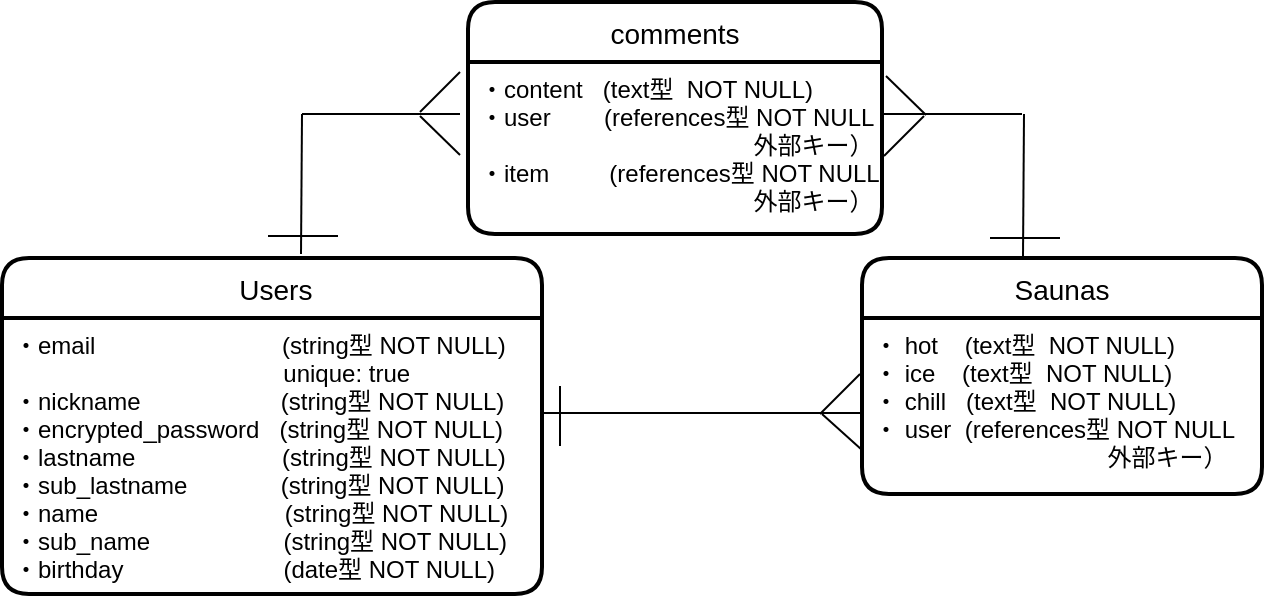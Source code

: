<mxfile>
    <diagram id="Zuprpmree0DB_T71sHAO" name="ページ1">
        <mxGraphModel dx="968" dy="492" grid="1" gridSize="10" guides="1" tooltips="1" connect="1" arrows="1" fold="1" page="1" pageScale="1" pageWidth="827" pageHeight="1169" math="0" shadow="0">
            <root>
                <mxCell id="0"/>
                <mxCell id="1" parent="0"/>
                <mxCell id="2" value=" Users" style="swimlane;childLayout=stackLayout;horizontal=1;startSize=30;horizontalStack=0;rounded=1;fontSize=14;fontStyle=0;strokeWidth=2;resizeParent=0;resizeLast=1;shadow=0;dashed=0;align=center;" vertex="1" parent="1">
                    <mxGeometry x="50" y="162" width="270" height="168" as="geometry"/>
                </mxCell>
                <mxCell id="3" value="・email                            (string型 NOT NULL)&#10; 　　　　　　　　　       unique: true&#10;・nickname                     (string型 NOT NULL)&#10;・encrypted_password   (string型 NOT NULL)&#10;・lastname                      (string型 NOT NULL)&#10;・sub_lastname              (string型 NOT NULL)&#10;・name                            (string型 NOT NULL)&#10;・sub_name                    (string型 NOT NULL)&#10;・birthday                        (date型 NOT NULL)&#10;" style="align=left;strokeColor=none;fillColor=none;spacingLeft=4;fontSize=12;verticalAlign=top;resizable=0;rotatable=0;part=1;" vertex="1" parent="2">
                    <mxGeometry y="30" width="270" height="138" as="geometry"/>
                </mxCell>
                <mxCell id="4" value="comments" style="swimlane;childLayout=stackLayout;horizontal=1;startSize=30;horizontalStack=0;rounded=1;fontSize=14;fontStyle=0;strokeWidth=2;resizeParent=0;resizeLast=1;shadow=0;dashed=0;align=center;" vertex="1" parent="1">
                    <mxGeometry x="283" y="34" width="207" height="116" as="geometry"/>
                </mxCell>
                <mxCell id="5" value="・content   (text型  NOT NULL)&#10;・user        (references型 NOT NULL&#10;                                         外部キー）&#10;・item         (references型 NOT NULL&#10;                                         外部キー）&#10;" style="align=left;strokeColor=none;fillColor=none;spacingLeft=4;fontSize=12;verticalAlign=top;resizable=0;rotatable=0;part=1;" vertex="1" parent="4">
                    <mxGeometry y="30" width="207" height="86" as="geometry"/>
                </mxCell>
                <mxCell id="6" value="Saunas" style="swimlane;childLayout=stackLayout;horizontal=1;startSize=30;horizontalStack=0;rounded=1;fontSize=14;fontStyle=0;strokeWidth=2;resizeParent=0;resizeLast=1;shadow=0;dashed=0;align=center;" vertex="1" parent="1">
                    <mxGeometry x="480" y="162" width="200" height="118" as="geometry"/>
                </mxCell>
                <mxCell id="57" value="" style="endArrow=none;html=1;rounded=0;" edge="1" parent="6">
                    <mxGeometry relative="1" as="geometry">
                        <mxPoint x="-21" y="78" as="sourcePoint"/>
                        <mxPoint x="-1" y="58" as="targetPoint"/>
                        <Array as="points">
                            <mxPoint x="-1" y="58"/>
                        </Array>
                    </mxGeometry>
                </mxCell>
                <mxCell id="58" value="・ hot    (text型  NOT NULL)&#10;・ ice    (text型  NOT NULL)&#10;・ chill   (text型  NOT NULL)&#10;・ user  (references型 NOT NULL&#10;                                   外部キー）" style="align=left;strokeColor=none;fillColor=none;spacingLeft=4;fontSize=12;verticalAlign=top;resizable=0;rotatable=0;part=1;" vertex="1" parent="6">
                    <mxGeometry y="30" width="200" height="88" as="geometry"/>
                </mxCell>
                <mxCell id="59" value="" style="endArrow=none;html=1;rounded=0;entryX=0;entryY=0.75;entryDx=0;entryDy=0;" edge="1" parent="6" target="58">
                    <mxGeometry relative="1" as="geometry">
                        <mxPoint x="-20" y="78" as="sourcePoint"/>
                        <mxPoint x="60" y="168" as="targetPoint"/>
                    </mxGeometry>
                </mxCell>
                <mxCell id="52" value="" style="endArrow=none;html=1;rounded=0;" edge="1" parent="1">
                    <mxGeometry relative="1" as="geometry">
                        <mxPoint x="320" y="239.5" as="sourcePoint"/>
                        <mxPoint x="480" y="239.5" as="targetPoint"/>
                    </mxGeometry>
                </mxCell>
                <mxCell id="53" value="" style="endArrow=none;html=1;rounded=0;" edge="1" parent="1">
                    <mxGeometry relative="1" as="geometry">
                        <mxPoint x="199.5" y="160" as="sourcePoint"/>
                        <mxPoint x="200" y="90" as="targetPoint"/>
                    </mxGeometry>
                </mxCell>
                <mxCell id="54" value="" style="endArrow=none;html=1;rounded=0;" edge="1" parent="1">
                    <mxGeometry relative="1" as="geometry">
                        <mxPoint x="560.5" y="162" as="sourcePoint"/>
                        <mxPoint x="561" y="90" as="targetPoint"/>
                    </mxGeometry>
                </mxCell>
                <mxCell id="55" value="" style="endArrow=none;html=1;rounded=0;" edge="1" parent="1">
                    <mxGeometry relative="1" as="geometry">
                        <mxPoint x="200" y="90" as="sourcePoint"/>
                        <mxPoint x="279" y="90" as="targetPoint"/>
                    </mxGeometry>
                </mxCell>
                <mxCell id="56" value="" style="endArrow=none;html=1;rounded=0;" edge="1" parent="1">
                    <mxGeometry relative="1" as="geometry">
                        <mxPoint x="489" y="90" as="sourcePoint"/>
                        <mxPoint x="560" y="90" as="targetPoint"/>
                    </mxGeometry>
                </mxCell>
                <mxCell id="60" value="" style="endArrow=none;html=1;rounded=0;" edge="1" parent="1">
                    <mxGeometry relative="1" as="geometry">
                        <mxPoint x="329" y="256" as="sourcePoint"/>
                        <mxPoint x="329" y="226" as="targetPoint"/>
                    </mxGeometry>
                </mxCell>
                <mxCell id="75" value="" style="endArrow=none;html=1;rounded=0;" edge="1" parent="1">
                    <mxGeometry relative="1" as="geometry">
                        <mxPoint x="259" y="89" as="sourcePoint"/>
                        <mxPoint x="279" y="69" as="targetPoint"/>
                        <Array as="points">
                            <mxPoint x="279" y="69"/>
                        </Array>
                    </mxGeometry>
                </mxCell>
                <mxCell id="76" value="" style="endArrow=none;html=1;rounded=0;" edge="1" parent="1">
                    <mxGeometry relative="1" as="geometry">
                        <mxPoint x="491" y="111" as="sourcePoint"/>
                        <mxPoint x="511" y="91" as="targetPoint"/>
                        <Array as="points">
                            <mxPoint x="511" y="91"/>
                        </Array>
                    </mxGeometry>
                </mxCell>
                <mxCell id="78" value="" style="endArrow=none;html=1;rounded=0;entryX=0;entryY=0.75;entryDx=0;entryDy=0;" edge="1" parent="1">
                    <mxGeometry relative="1" as="geometry">
                        <mxPoint x="259" y="91" as="sourcePoint"/>
                        <mxPoint x="279" y="110.5" as="targetPoint"/>
                    </mxGeometry>
                </mxCell>
                <mxCell id="79" value="" style="endArrow=none;html=1;rounded=0;entryX=0;entryY=0.75;entryDx=0;entryDy=0;" edge="1" parent="1">
                    <mxGeometry relative="1" as="geometry">
                        <mxPoint x="492" y="71" as="sourcePoint"/>
                        <mxPoint x="512" y="90.5" as="targetPoint"/>
                    </mxGeometry>
                </mxCell>
                <mxCell id="80" value="" style="endArrow=none;html=1;rounded=0;" edge="1" parent="1">
                    <mxGeometry relative="1" as="geometry">
                        <mxPoint x="218" y="151" as="sourcePoint"/>
                        <mxPoint x="183" y="151" as="targetPoint"/>
                    </mxGeometry>
                </mxCell>
                <mxCell id="82" value="" style="endArrow=none;html=1;rounded=0;" edge="1" parent="1">
                    <mxGeometry relative="1" as="geometry">
                        <mxPoint x="579" y="152" as="sourcePoint"/>
                        <mxPoint x="544" y="152" as="targetPoint"/>
                    </mxGeometry>
                </mxCell>
            </root>
        </mxGraphModel>
    </diagram>
</mxfile>